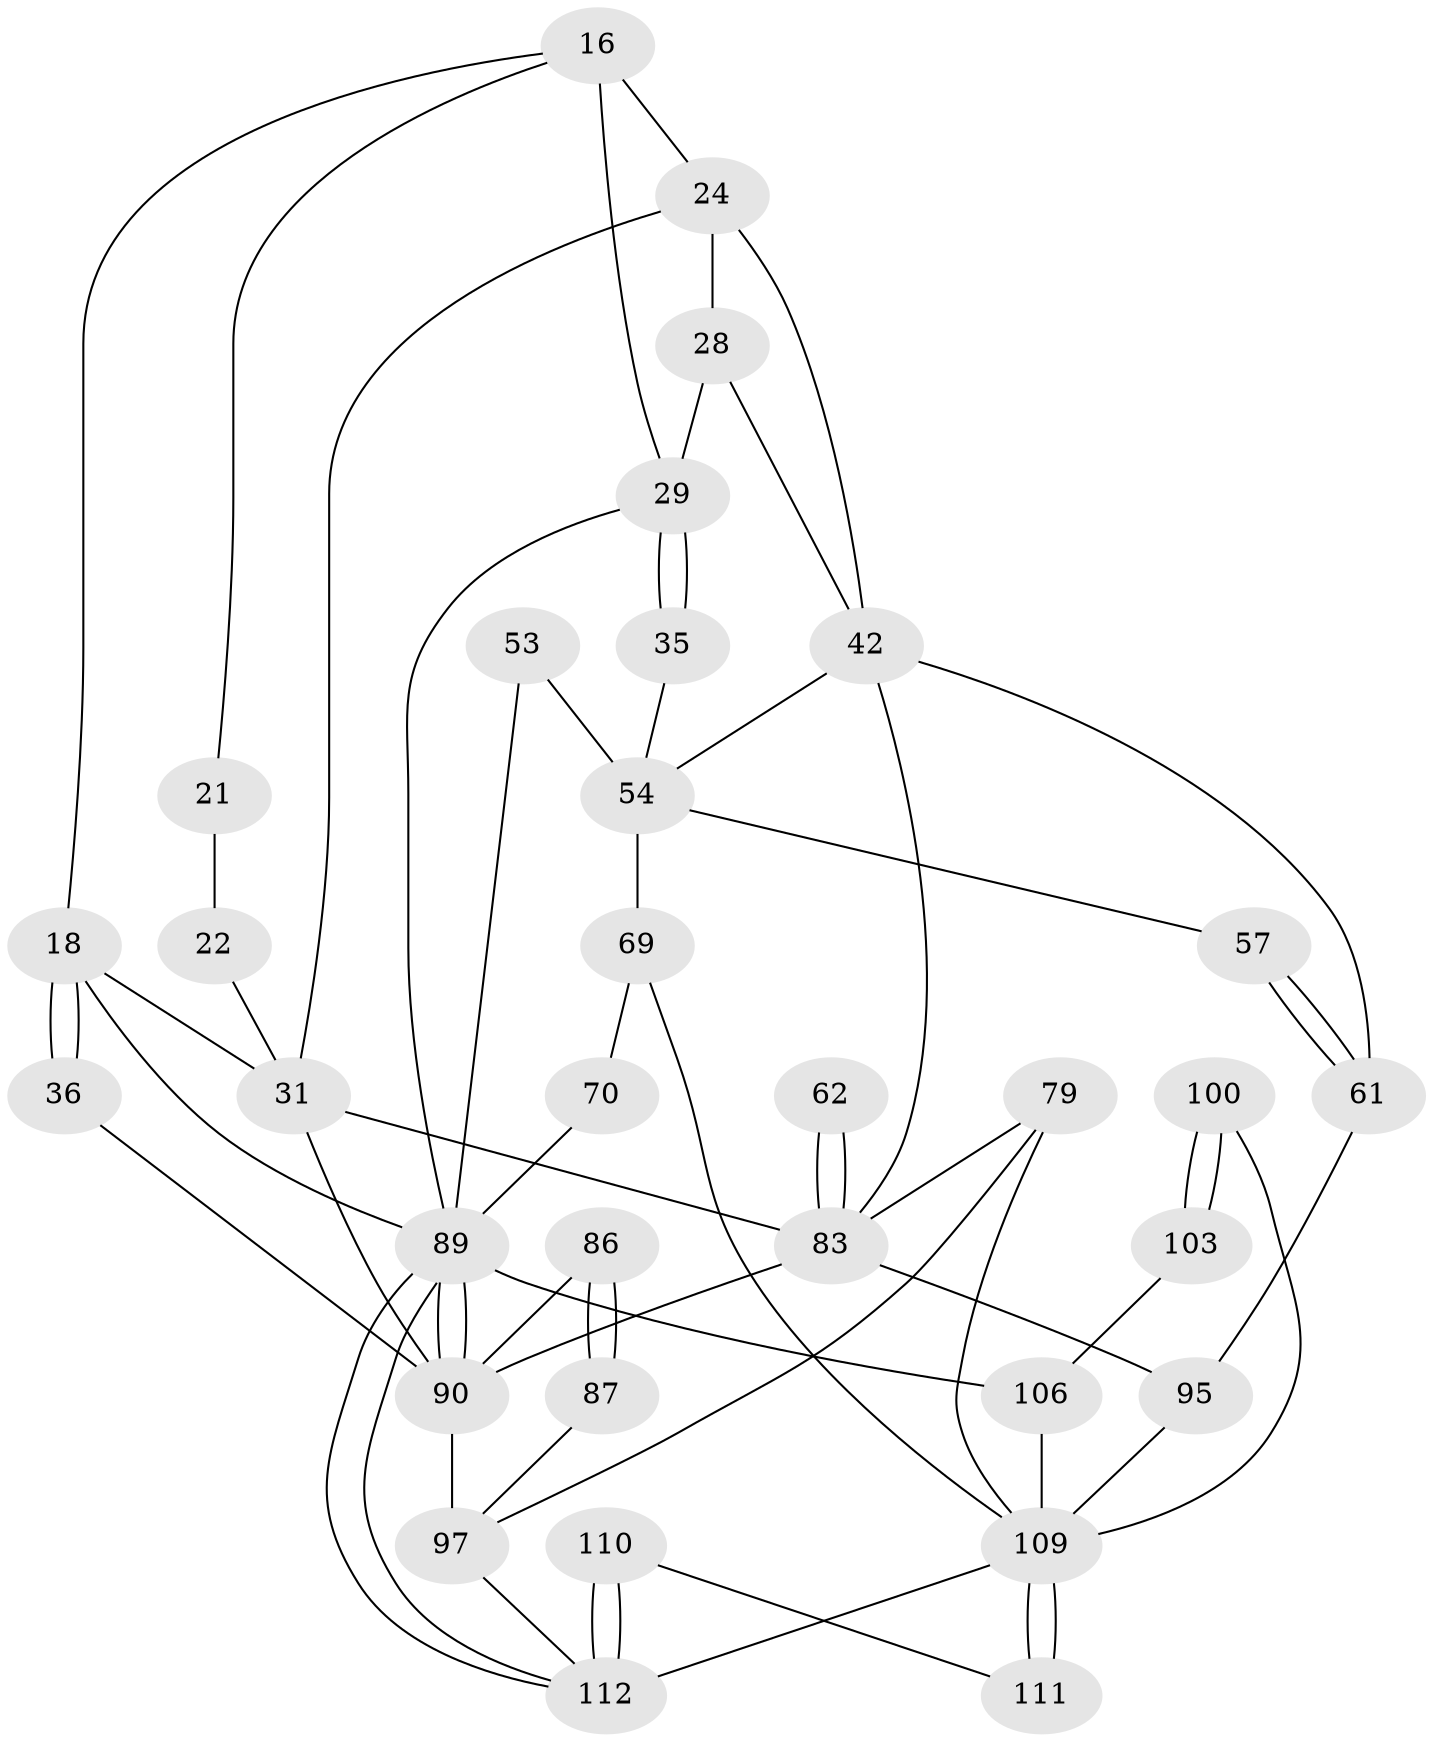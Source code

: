 // original degree distribution, {3: 0.017857142857142856, 5: 0.5714285714285714, 4: 0.21428571428571427, 6: 0.19642857142857142}
// Generated by graph-tools (version 1.1) at 2025/06/03/04/25 22:06:40]
// undirected, 33 vertices, 65 edges
graph export_dot {
graph [start="1"]
  node [color=gray90,style=filled];
  16 [pos="+0.6136028094287673+0",super="+9"];
  18 [pos="+0.7987955516250141+0.1712474097643478",super="+11"];
  21 [pos="+0.6509356505788232+0.03668497439461744"];
  22 [pos="+0.5862658088610619+0.18303643998056707",super="+20"];
  24 [pos="+0.5200903561671024+0.18715999488222831",super="+17+14+8"];
  28 [pos="+0.30089968808226436+0.20178925973015452",super="+4"];
  29 [pos="+0.2391955846339357+0.22057285086861803",super="+13"];
  31 [pos="+0.6566743921854248+0.3201129317005952",super="+23+30"];
  35 [pos="+0.19579670960718476+0.2510771861229477"];
  36 [pos="+1+0.27808632249689796"];
  42 [pos="+0.44214710876002744+0.39331968442150794",super="+37+38+27+26"];
  53 [pos="+0+0.49521744500469267",super="+45"];
  54 [pos="+0.19747240039744876+0.5123242444059745",super="+41+52"];
  57 [pos="+0.19990860711888486+0.5118911063334233"];
  61 [pos="+0.34914183907699753+0.6139131266039877",super="+50+51"];
  62 [pos="+0.6010822601142669+0.606444882726543"];
  69 [pos="+0.18830900399313957+0.6476300535746243",super="+56"];
  70 [pos="+0.10637378789042118+0.672885077136237"];
  79 [pos="+0.7457011700068595+0.7495774858295253"];
  83 [pos="+0.5845431371304639+0.7669893907188448",super="+59+58"];
  86 [pos="+0.9047124034927144+0.7536906753561248"];
  87 [pos="+0.8898990845855288+0.7598135616176191",super="+85"];
  89 [pos="+1+1",super="+65+12+71"];
  90 [pos="+1+1",super="+88+47"];
  95 [pos="+0.4821344016329404+0.8358057144521053",super="+82+66+60"];
  97 [pos="+0.8420826306545051+0.8358223520024013",super="+91+96+84+77"];
  100 [pos="+0.23900707388637002+1"];
  103 [pos="+0.12944993369159813+0.7940139558552473",super="+101"];
  106 [pos="+0.07501161468810545+0.8233066664187062",super="+94+105+93"];
  109 [pos="+0.5726382190978749+1",super="+81+80+102+104"];
  110 [pos="+0.6045815590250236+1"];
  111 [pos="+0.5850687636438561+1"];
  112 [pos="+1+1",super="+107+108"];
  16 -- 21;
  16 -- 24 [weight=2];
  16 -- 18;
  16 -- 29;
  18 -- 36 [weight=2];
  18 -- 36;
  18 -- 89 [weight=2];
  18 -- 31;
  21 -- 22 [weight=2];
  22 -- 31 [weight=2];
  24 -- 28;
  24 -- 31;
  24 -- 42 [weight=3];
  28 -- 29 [weight=2];
  28 -- 42;
  29 -- 35 [weight=2];
  29 -- 35;
  29 -- 89;
  31 -- 83;
  31 -- 90;
  35 -- 54;
  36 -- 90;
  42 -- 61 [weight=2];
  42 -- 54;
  42 -- 83 [weight=2];
  53 -- 54 [weight=2];
  53 -- 89 [weight=2];
  54 -- 57;
  54 -- 69 [weight=2];
  57 -- 61 [weight=2];
  57 -- 61;
  61 -- 95;
  62 -- 83 [weight=3];
  62 -- 83;
  69 -- 70 [weight=2];
  69 -- 109;
  70 -- 89;
  79 -- 109;
  79 -- 97;
  79 -- 83;
  83 -- 95 [weight=2];
  83 -- 90;
  86 -- 87;
  86 -- 87;
  86 -- 90 [weight=2];
  87 -- 97 [weight=3];
  89 -- 90;
  89 -- 90;
  89 -- 112;
  89 -- 112;
  89 -- 106 [weight=3];
  90 -- 97 [weight=5];
  95 -- 109 [weight=3];
  97 -- 112;
  100 -- 103 [weight=2];
  100 -- 103;
  100 -- 109;
  103 -- 106 [weight=2];
  106 -- 109 [weight=2];
  109 -- 111 [weight=2];
  109 -- 111;
  109 -- 112;
  110 -- 111;
  110 -- 112 [weight=2];
  110 -- 112;
}
